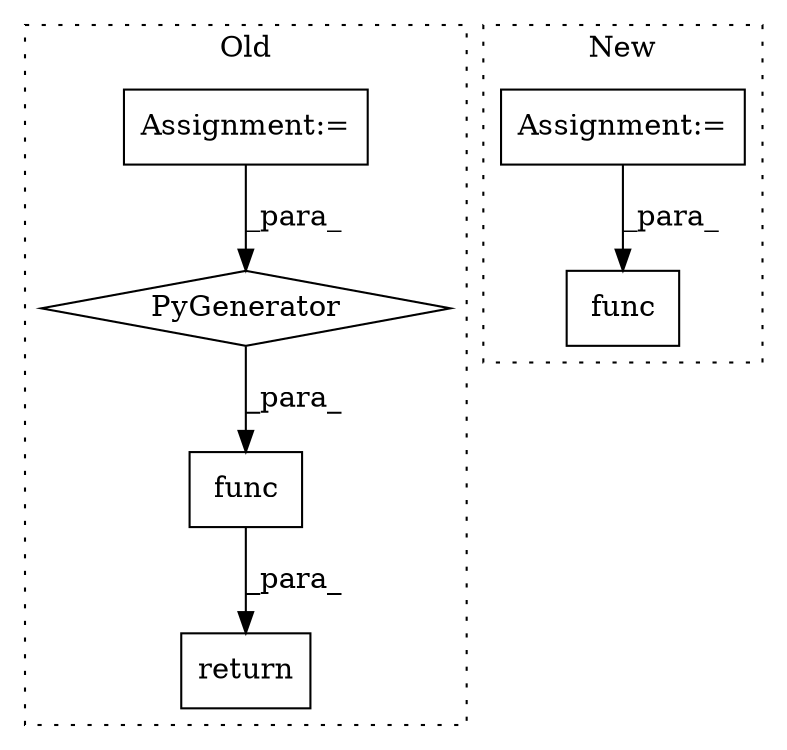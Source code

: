 digraph G {
subgraph cluster0 {
1 [label="PyGenerator" a="107" s="564" l="141" shape="diamond"];
3 [label="Assignment:=" a="7" s="655" l="44" shape="box"];
5 [label="func" a="32" s="805,828" l="5,1" shape="box"];
6 [label="return" a="41" s="708" l="7" shape="box"];
label = "Old";
style="dotted";
}
subgraph cluster1 {
2 [label="func" a="32" s="535,557" l="5,1" shape="box"];
4 [label="Assignment:=" a="7" s="455" l="1" shape="box"];
label = "New";
style="dotted";
}
1 -> 5 [label="_para_"];
3 -> 1 [label="_para_"];
4 -> 2 [label="_para_"];
5 -> 6 [label="_para_"];
}